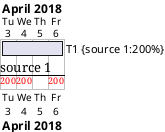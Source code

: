 {
  "sha1": "gs79kovn80nu07bz3cidemf7pmnlqbn",
  "insertion": {
    "when": "2024-06-01T09:03:08.282Z",
    "user": "plantuml@gmail.com"
  }
}
@startgantt
Project starts the 2018/04/03
sunday are closed
{source 1} is off on 2018/04/05

[T1] on {source 1:200%} lasts 5 days
' [T2] lasts 2 days
' then [T3] on {source 1} lasts 2 days
@endgantt
